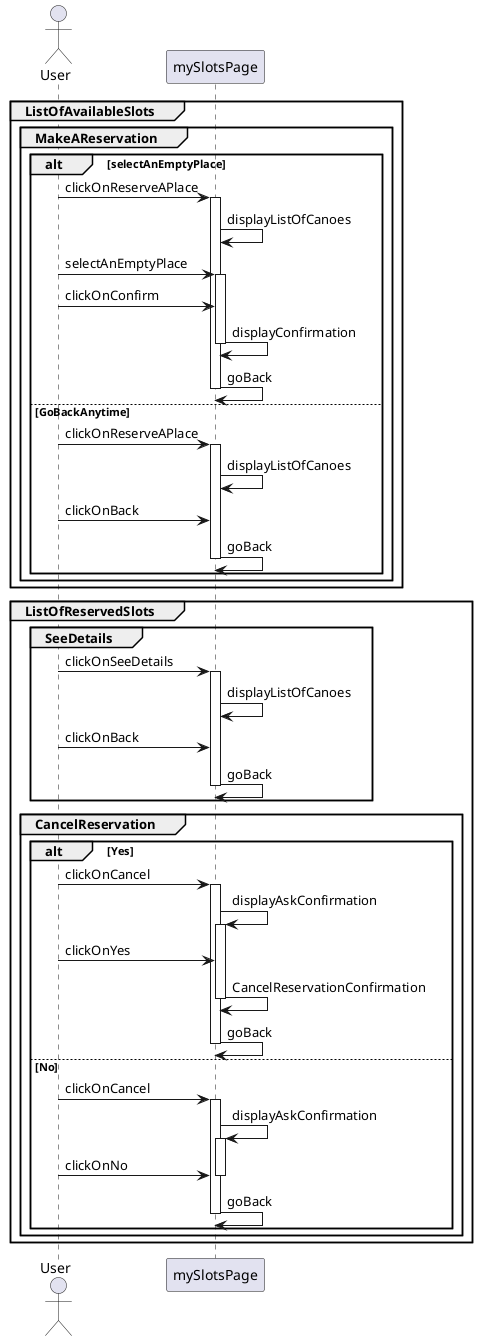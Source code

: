 @startuml ModeleStruct
/'  '/
actor User
participant mySlotsPage

/' List of available slots '/
group ListOfAvailableSlots
    /' Make a reservation '/
    group MakeAReservation
        /' Select An Empty Place '/
        alt selectAnEmptyPlace
        User -> mySlotsPage: clickOnReserveAPlace
        activate mySlotsPage
            mySlotsPage -> mySlotsPage: displayListOfCanoes
            User -> mySlotsPage: selectAnEmptyPlace
            activate mySlotsPage
            User -> mySlotsPage: clickOnConfirm
            mySlotsPage -> mySlotsPage: displayConfirmation
            deactivate mySlotsPage
        mySlotsPage -> mySlotsPage: goBack
        deactivate mySlotsPage
        /' GoBackAnytime '/
        else GoBackAnytime
        User -> mySlotsPage: clickOnReserveAPlace
        activate mySlotsPage
        mySlotsPage -> mySlotsPage: displayListOfCanoes
        User -> mySlotsPage: clickOnBack
        mySlotsPage -> mySlotsPage: goBack
        deactivate mySlotsPage
        end
    end
end

/' ListOfReservedSlots '/
group ListOfReservedSlots
    /' See details '/
    group SeeDetails
        User -> mySlotsPage: clickOnSeeDetails
        activate mySlotsPage
        mySlotsPage -> mySlotsPage: displayListOfCanoes
        User -> mySlotsPage: clickOnBack
        mySlotsPage -> mySlotsPage: goBack
        deactivate mySlotsPage
    end
    group CancelReservation
            alt Yes
                User -> mySlotsPage: clickOnCancel
                activate mySlotsPage
                mySlotsPage -> mySlotsPage: displayAskConfirmation
                activate mySlotsPage
                User -> mySlotsPage: clickOnYes
                mySlotsPage -> mySlotsPage: CancelReservationConfirmation
                deactivate
                mySlotsPage -> mySlotsPage: goBack
                deactivate
            else No
                User -> mySlotsPage: clickOnCancel
                activate mySlotsPage
                mySlotsPage -> mySlotsPage: displayAskConfirmation
                activate mySlotsPage
                User -> mySlotsPage: clickOnNo
                deactivate mySlotsPage
                mySlotsPage -> mySlotsPage: goBack
                deactivate mySlotsPage
            end
        
    end
end

@enduml